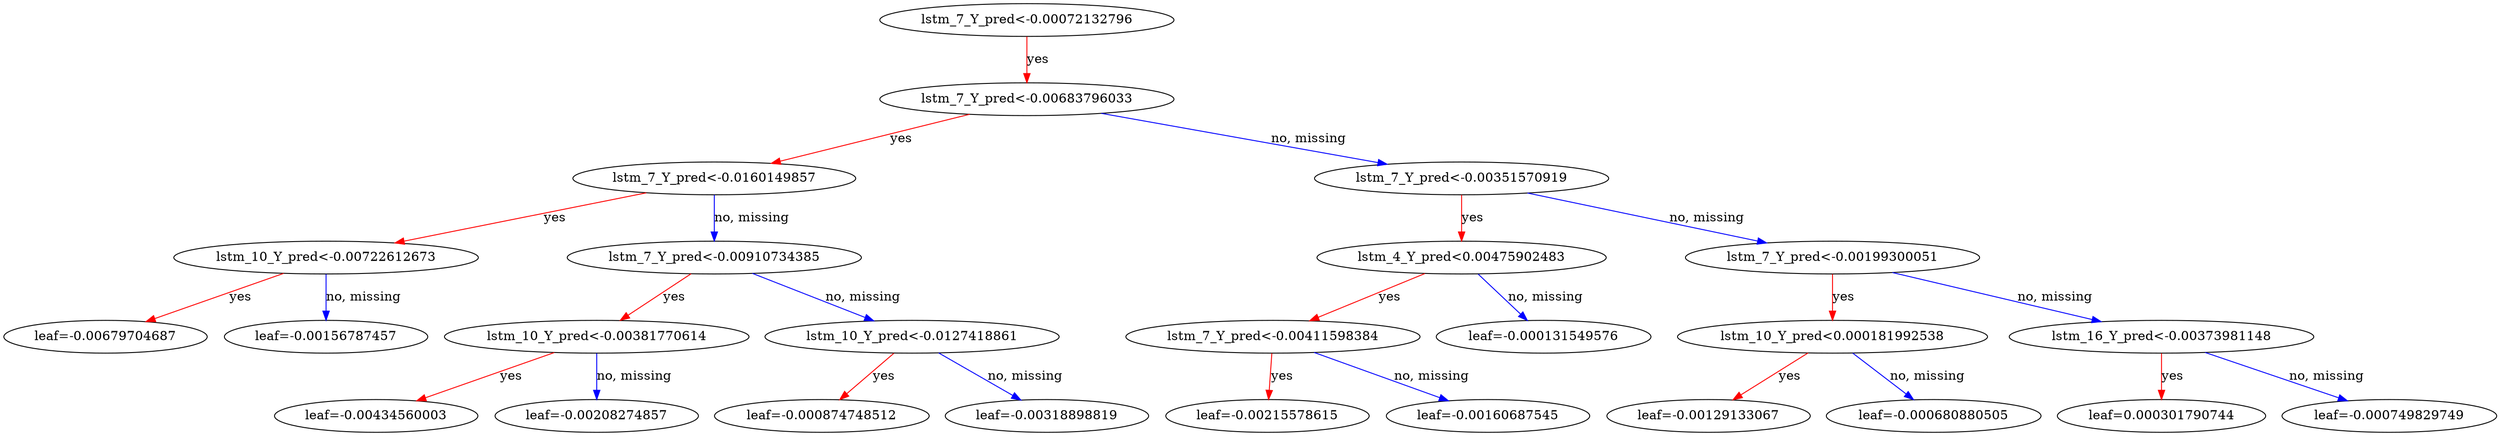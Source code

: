 digraph cluster_s1 {
	graph [rankdir=TB];
	0	[label="lstm_7_Y_pred<-0.00072132796"];
	1	[label="lstm_7_Y_pred<-0.00683796033"];
	0 -> 1	[color="#FF0000",
		label=yes];
	3	[label="lstm_7_Y_pred<-0.0160149857"];
	1 -> 3	[color="#FF0000",
		label=yes];
	4	[label="lstm_7_Y_pred<-0.00351570919"];
	1 -> 4	[color="#0000FF",
		label="no, missing"];
	7	[label="lstm_10_Y_pred<-0.00722612673"];
	3 -> 7	[color="#FF0000",
		label=yes];
	8	[label="lstm_7_Y_pred<-0.00910734385"];
	3 -> 8	[color="#0000FF",
		label="no, missing"];
	9	[label="lstm_4_Y_pred<0.00475902483"];
	4 -> 9	[color="#FF0000",
		label=yes];
	10	[label="lstm_7_Y_pred<-0.00199300051"];
	4 -> 10	[color="#0000FF",
		label="no, missing"];
	15	[label="leaf=-0.00679704687"];
	7 -> 15	[color="#FF0000",
		label=yes];
	16	[label="leaf=-0.00156787457"];
	7 -> 16	[color="#0000FF",
		label="no, missing"];
	17	[label="lstm_10_Y_pred<-0.00381770614"];
	8 -> 17	[color="#FF0000",
		label=yes];
	18	[label="lstm_10_Y_pred<-0.0127418861"];
	8 -> 18	[color="#0000FF",
		label="no, missing"];
	31	[label="leaf=-0.00434560003"];
	17 -> 31	[color="#FF0000",
		label=yes];
	32	[label="leaf=-0.00208274857"];
	17 -> 32	[color="#0000FF",
		label="no, missing"];
	33	[label="leaf=-0.000874748512"];
	18 -> 33	[color="#FF0000",
		label=yes];
	34	[label="leaf=-0.00318898819"];
	18 -> 34	[color="#0000FF",
		label="no, missing"];
	19	[label="lstm_7_Y_pred<-0.00411598384"];
	9 -> 19	[color="#FF0000",
		label=yes];
	20	[label="leaf=-0.000131549576"];
	9 -> 20	[color="#0000FF",
		label="no, missing"];
	21	[label="lstm_10_Y_pred<0.000181992538"];
	10 -> 21	[color="#FF0000",
		label=yes];
	22	[label="lstm_16_Y_pred<-0.00373981148"];
	10 -> 22	[color="#0000FF",
		label="no, missing"];
	35	[label="leaf=-0.00215578615"];
	19 -> 35	[color="#FF0000",
		label=yes];
	36	[label="leaf=-0.00160687545"];
	19 -> 36	[color="#0000FF",
		label="no, missing"];
	37	[label="leaf=-0.00129133067"];
	21 -> 37	[color="#FF0000",
		label=yes];
	38	[label="leaf=-0.000680880505"];
	21 -> 38	[color="#0000FF",
		label="no, missing"];
	39	[label="leaf=0.000301790744"];
	22 -> 39	[color="#FF0000",
		label=yes];
	40	[label="leaf=-0.000749829749"];
	22 -> 40	[color="#0000FF",
		label="no, missing"];
}
